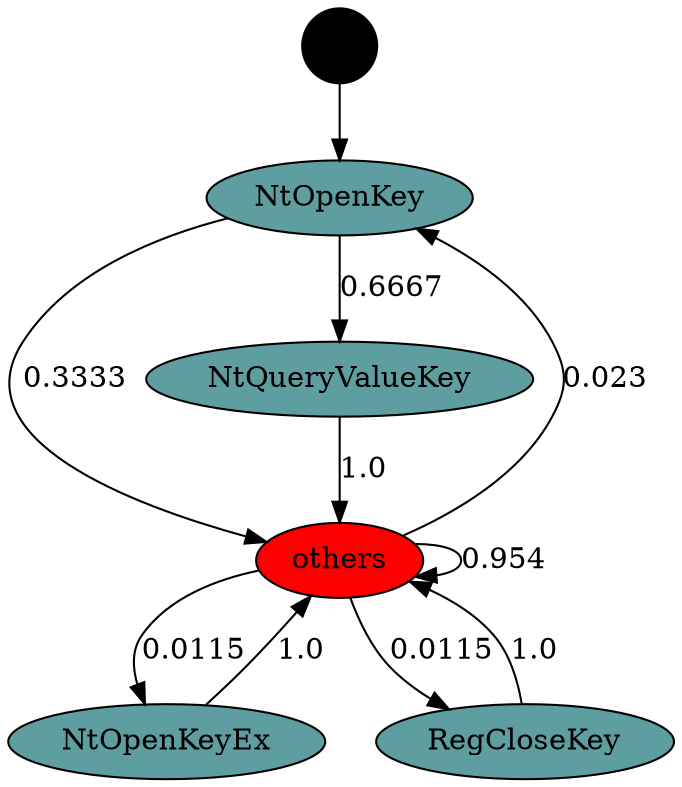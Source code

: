 digraph "./API_PER_CATEGORY/RegOpenKey.exe_5848_Registry_API_per_Category_Transition_Matrix" {
	NtOpenKey [label=NtOpenKey fillcolor=cadetblue style=filled]
	others [label=others fillcolor=red style=filled]
	NtOpenKey -> others [label=0.3333]
	Start [label="" fillcolor=black fontcolor=white shape=circle style=filled]
	Start -> NtOpenKey
	NtOpenKey [label=NtOpenKey fillcolor=cadetblue style=filled]
	NtQueryValueKey [label=NtQueryValueKey fillcolor=cadetblue style=filled]
	NtOpenKey -> NtQueryValueKey [label=0.6667]
	others [label=others fillcolor=red style=filled]
	NtOpenKey [label=NtOpenKey fillcolor=cadetblue style=filled]
	others -> NtOpenKey [label=0.023]
	others [label=others fillcolor=red style=filled]
	others [label=others fillcolor=red style=filled]
	others -> others [label=0.954]
	others [label=others fillcolor=red style=filled]
	NtOpenKeyEx [label=NtOpenKeyEx fillcolor=cadetblue style=filled]
	others -> NtOpenKeyEx [label=0.0115]
	others [label=others fillcolor=red style=filled]
	RegCloseKey [label=RegCloseKey fillcolor=cadetblue style=filled]
	others -> RegCloseKey [label=0.0115]
	NtOpenKeyEx [label=NtOpenKeyEx fillcolor=cadetblue style=filled]
	others [label=others fillcolor=red style=filled]
	NtOpenKeyEx -> others [label=1.0]
	RegCloseKey [label=RegCloseKey fillcolor=cadetblue style=filled]
	others [label=others fillcolor=red style=filled]
	RegCloseKey -> others [label=1.0]
	NtQueryValueKey [label=NtQueryValueKey fillcolor=cadetblue style=filled]
	others [label=others fillcolor=red style=filled]
	NtQueryValueKey -> others [label=1.0]
}
